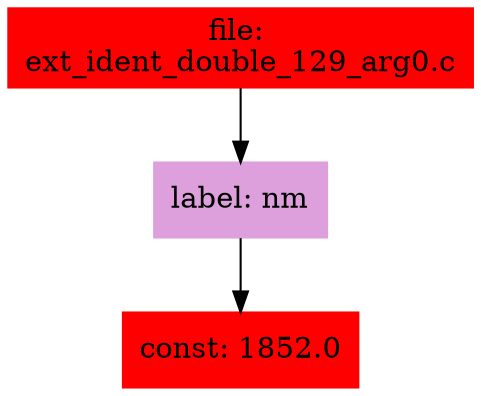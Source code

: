 digraph G {
node [shape=box]

0 [label="file: 
ext_ident_double_129_arg0.c",color=red, style=filled]
1 [label="label: nm",color=plum, style=filled]
0 -> 1
2 [label="const: 1852.0",color=red1, style=filled]
1 -> 2


}

